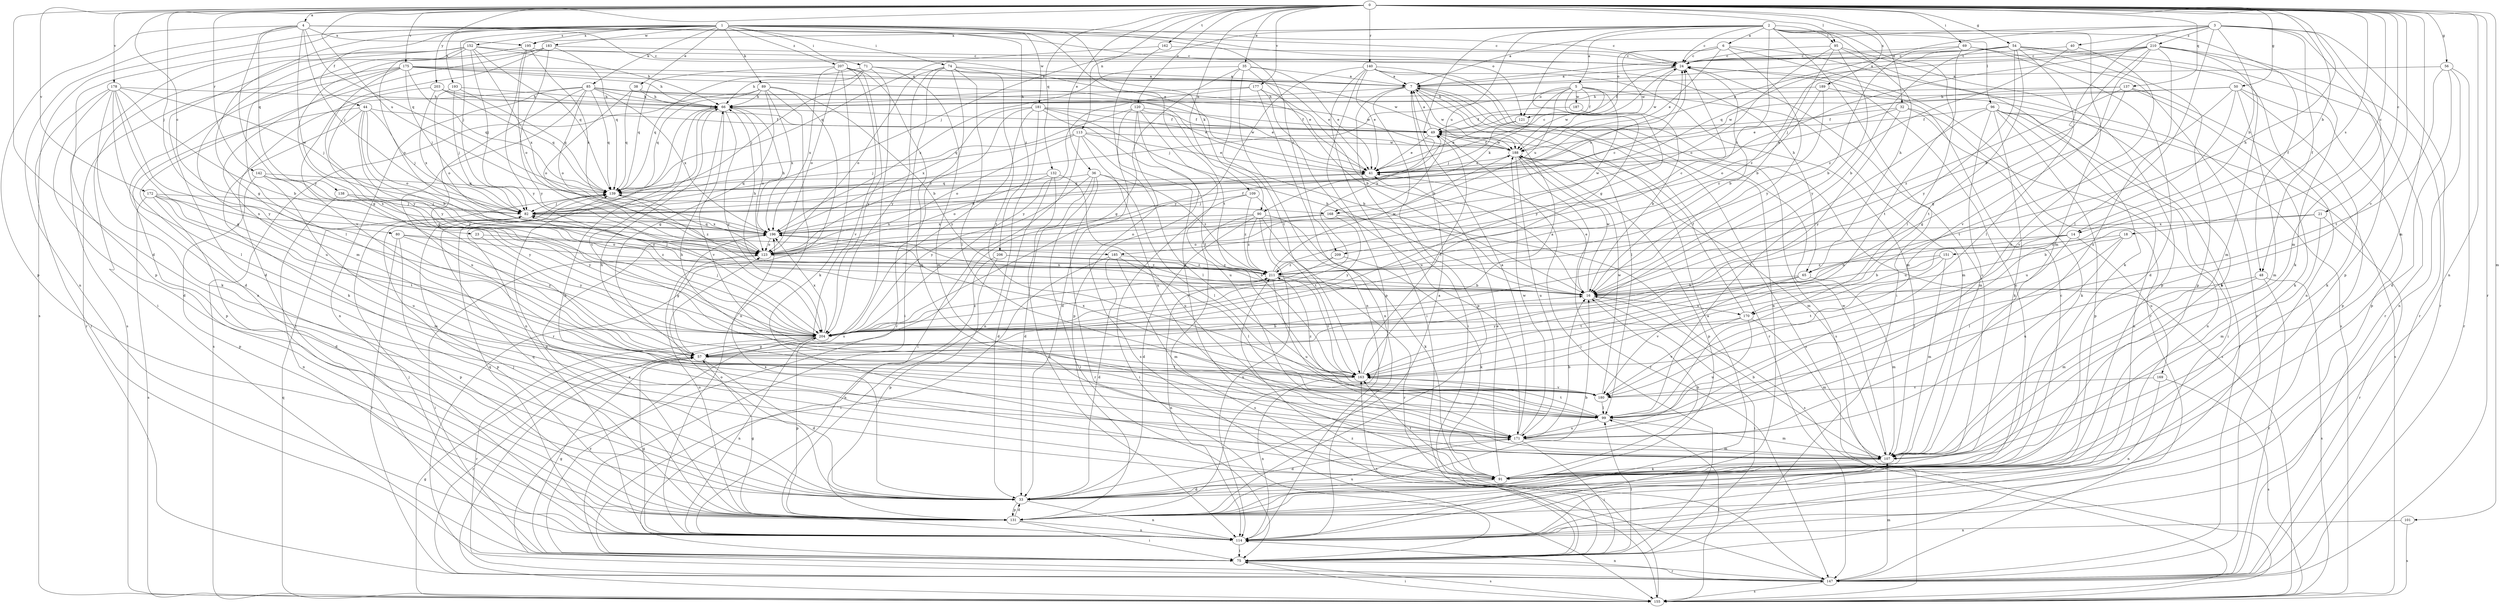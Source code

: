 strict digraph  {
0;
1;
2;
3;
4;
5;
6;
7;
14;
16;
18;
21;
23;
24;
32;
33;
35;
36;
38;
40;
41;
44;
48;
49;
50;
54;
56;
57;
65;
66;
69;
71;
74;
75;
80;
82;
85;
89;
90;
91;
95;
96;
99;
101;
107;
109;
113;
114;
120;
121;
123;
131;
132;
137;
138;
139;
140;
142;
147;
151;
152;
155;
162;
163;
168;
169;
170;
171;
172;
175;
177;
178;
180;
181;
183;
185;
187;
188;
189;
193;
195;
196;
203;
204;
206;
207;
209;
210;
211;
0 -> 4  [label=a];
0 -> 14  [label=b];
0 -> 18  [label=c];
0 -> 21  [label=c];
0 -> 23  [label=c];
0 -> 32  [label=d];
0 -> 33  [label=d];
0 -> 35  [label=e];
0 -> 36  [label=e];
0 -> 50  [label=g];
0 -> 54  [label=g];
0 -> 56  [label=g];
0 -> 65  [label=h];
0 -> 69  [label=i];
0 -> 80  [label=j];
0 -> 95  [label=l];
0 -> 101  [label=m];
0 -> 107  [label=m];
0 -> 109  [label=n];
0 -> 113  [label=n];
0 -> 114  [label=n];
0 -> 120  [label=o];
0 -> 132  [label=q];
0 -> 137  [label=q];
0 -> 140  [label=r];
0 -> 142  [label=r];
0 -> 147  [label=r];
0 -> 151  [label=s];
0 -> 162  [label=t];
0 -> 168  [label=u];
0 -> 172  [label=v];
0 -> 175  [label=v];
0 -> 177  [label=v];
0 -> 178  [label=v];
0 -> 180  [label=v];
0 -> 189  [label=x];
0 -> 203  [label=y];
1 -> 24  [label=c];
1 -> 38  [label=e];
1 -> 44  [label=f];
1 -> 57  [label=g];
1 -> 65  [label=h];
1 -> 71  [label=i];
1 -> 74  [label=i];
1 -> 82  [label=j];
1 -> 85  [label=k];
1 -> 89  [label=k];
1 -> 90  [label=k];
1 -> 131  [label=p];
1 -> 152  [label=s];
1 -> 155  [label=s];
1 -> 163  [label=t];
1 -> 181  [label=w];
1 -> 183  [label=w];
1 -> 193  [label=x];
1 -> 195  [label=x];
1 -> 206  [label=z];
1 -> 207  [label=z];
1 -> 209  [label=z];
2 -> 5  [label=a];
2 -> 6  [label=a];
2 -> 24  [label=c];
2 -> 48  [label=f];
2 -> 57  [label=g];
2 -> 65  [label=h];
2 -> 75  [label=i];
2 -> 82  [label=j];
2 -> 95  [label=l];
2 -> 96  [label=l];
2 -> 99  [label=l];
2 -> 107  [label=m];
2 -> 168  [label=u];
2 -> 195  [label=x];
2 -> 204  [label=y];
2 -> 209  [label=z];
3 -> 7  [label=a];
3 -> 14  [label=b];
3 -> 16  [label=b];
3 -> 40  [label=e];
3 -> 41  [label=e];
3 -> 48  [label=f];
3 -> 99  [label=l];
3 -> 107  [label=m];
3 -> 131  [label=p];
3 -> 147  [label=r];
3 -> 210  [label=z];
4 -> 24  [label=c];
4 -> 41  [label=e];
4 -> 82  [label=j];
4 -> 114  [label=n];
4 -> 121  [label=o];
4 -> 131  [label=p];
4 -> 138  [label=q];
4 -> 139  [label=q];
4 -> 185  [label=w];
4 -> 195  [label=x];
4 -> 204  [label=y];
5 -> 49  [label=f];
5 -> 82  [label=j];
5 -> 90  [label=k];
5 -> 107  [label=m];
5 -> 121  [label=o];
5 -> 168  [label=u];
5 -> 185  [label=w];
5 -> 187  [label=w];
5 -> 188  [label=w];
5 -> 204  [label=y];
6 -> 24  [label=c];
6 -> 41  [label=e];
6 -> 121  [label=o];
6 -> 147  [label=r];
6 -> 155  [label=s];
6 -> 188  [label=w];
6 -> 204  [label=y];
7 -> 66  [label=h];
7 -> 75  [label=i];
7 -> 99  [label=l];
7 -> 131  [label=p];
7 -> 147  [label=r];
7 -> 155  [label=s];
7 -> 188  [label=w];
14 -> 16  [label=b];
14 -> 99  [label=l];
14 -> 123  [label=o];
14 -> 169  [label=u];
14 -> 170  [label=u];
16 -> 41  [label=e];
16 -> 75  [label=i];
16 -> 170  [label=u];
16 -> 188  [label=w];
16 -> 196  [label=x];
18 -> 99  [label=l];
18 -> 123  [label=o];
18 -> 170  [label=u];
18 -> 171  [label=u];
21 -> 16  [label=b];
21 -> 107  [label=m];
21 -> 147  [label=r];
21 -> 196  [label=x];
23 -> 123  [label=o];
23 -> 204  [label=y];
24 -> 7  [label=a];
24 -> 16  [label=b];
24 -> 49  [label=f];
24 -> 188  [label=w];
32 -> 41  [label=e];
32 -> 49  [label=f];
32 -> 91  [label=k];
32 -> 114  [label=n];
32 -> 204  [label=y];
33 -> 7  [label=a];
33 -> 16  [label=b];
33 -> 24  [label=c];
33 -> 114  [label=n];
33 -> 123  [label=o];
33 -> 131  [label=p];
33 -> 139  [label=q];
33 -> 196  [label=x];
35 -> 7  [label=a];
35 -> 16  [label=b];
35 -> 41  [label=e];
35 -> 57  [label=g];
35 -> 114  [label=n];
35 -> 163  [label=t];
35 -> 196  [label=x];
36 -> 33  [label=d];
36 -> 75  [label=i];
36 -> 99  [label=l];
36 -> 139  [label=q];
36 -> 147  [label=r];
36 -> 204  [label=y];
36 -> 211  [label=z];
38 -> 41  [label=e];
38 -> 66  [label=h];
38 -> 123  [label=o];
38 -> 139  [label=q];
40 -> 24  [label=c];
40 -> 171  [label=u];
40 -> 211  [label=z];
41 -> 24  [label=c];
41 -> 139  [label=q];
44 -> 16  [label=b];
44 -> 49  [label=f];
44 -> 82  [label=j];
44 -> 91  [label=k];
44 -> 123  [label=o];
44 -> 131  [label=p];
44 -> 204  [label=y];
48 -> 16  [label=b];
48 -> 107  [label=m];
48 -> 147  [label=r];
48 -> 155  [label=s];
49 -> 7  [label=a];
49 -> 41  [label=e];
49 -> 75  [label=i];
49 -> 188  [label=w];
50 -> 66  [label=h];
50 -> 91  [label=k];
50 -> 107  [label=m];
50 -> 131  [label=p];
50 -> 163  [label=t];
50 -> 180  [label=v];
50 -> 188  [label=w];
54 -> 7  [label=a];
54 -> 16  [label=b];
54 -> 24  [label=c];
54 -> 99  [label=l];
54 -> 114  [label=n];
54 -> 131  [label=p];
54 -> 147  [label=r];
54 -> 163  [label=t];
54 -> 204  [label=y];
54 -> 211  [label=z];
56 -> 7  [label=a];
56 -> 33  [label=d];
56 -> 114  [label=n];
56 -> 147  [label=r];
56 -> 163  [label=t];
57 -> 16  [label=b];
57 -> 33  [label=d];
57 -> 147  [label=r];
57 -> 163  [label=t];
65 -> 16  [label=b];
65 -> 107  [label=m];
65 -> 163  [label=t];
65 -> 180  [label=v];
66 -> 49  [label=f];
66 -> 114  [label=n];
66 -> 123  [label=o];
66 -> 163  [label=t];
66 -> 180  [label=v];
66 -> 204  [label=y];
69 -> 16  [label=b];
69 -> 24  [label=c];
69 -> 33  [label=d];
69 -> 147  [label=r];
69 -> 163  [label=t];
71 -> 7  [label=a];
71 -> 66  [label=h];
71 -> 82  [label=j];
71 -> 107  [label=m];
71 -> 139  [label=q];
71 -> 155  [label=s];
74 -> 7  [label=a];
74 -> 41  [label=e];
74 -> 75  [label=i];
74 -> 99  [label=l];
74 -> 123  [label=o];
74 -> 147  [label=r];
74 -> 163  [label=t];
74 -> 204  [label=y];
75 -> 57  [label=g];
75 -> 99  [label=l];
75 -> 147  [label=r];
75 -> 155  [label=s];
75 -> 163  [label=t];
75 -> 204  [label=y];
80 -> 123  [label=o];
80 -> 131  [label=p];
80 -> 147  [label=r];
80 -> 204  [label=y];
80 -> 211  [label=z];
82 -> 24  [label=c];
82 -> 131  [label=p];
82 -> 196  [label=x];
85 -> 41  [label=e];
85 -> 57  [label=g];
85 -> 66  [label=h];
85 -> 75  [label=i];
85 -> 114  [label=n];
85 -> 123  [label=o];
85 -> 139  [label=q];
85 -> 171  [label=u];
85 -> 188  [label=w];
85 -> 196  [label=x];
89 -> 16  [label=b];
89 -> 57  [label=g];
89 -> 66  [label=h];
89 -> 114  [label=n];
89 -> 139  [label=q];
89 -> 147  [label=r];
89 -> 155  [label=s];
89 -> 196  [label=x];
90 -> 33  [label=d];
90 -> 91  [label=k];
90 -> 114  [label=n];
90 -> 147  [label=r];
90 -> 155  [label=s];
90 -> 196  [label=x];
90 -> 211  [label=z];
91 -> 16  [label=b];
91 -> 24  [label=c];
91 -> 33  [label=d];
91 -> 41  [label=e];
91 -> 66  [label=h];
91 -> 163  [label=t];
95 -> 16  [label=b];
95 -> 24  [label=c];
95 -> 91  [label=k];
95 -> 123  [label=o];
95 -> 131  [label=p];
95 -> 204  [label=y];
96 -> 49  [label=f];
96 -> 75  [label=i];
96 -> 91  [label=k];
96 -> 99  [label=l];
96 -> 107  [label=m];
96 -> 114  [label=n];
96 -> 131  [label=p];
96 -> 147  [label=r];
96 -> 155  [label=s];
99 -> 66  [label=h];
99 -> 107  [label=m];
99 -> 163  [label=t];
99 -> 171  [label=u];
101 -> 114  [label=n];
101 -> 155  [label=s];
107 -> 16  [label=b];
107 -> 91  [label=k];
107 -> 188  [label=w];
109 -> 75  [label=i];
109 -> 82  [label=j];
109 -> 163  [label=t];
109 -> 211  [label=z];
113 -> 41  [label=e];
113 -> 75  [label=i];
113 -> 82  [label=j];
113 -> 99  [label=l];
113 -> 123  [label=o];
113 -> 171  [label=u];
113 -> 188  [label=w];
114 -> 7  [label=a];
114 -> 57  [label=g];
114 -> 75  [label=i];
114 -> 82  [label=j];
114 -> 139  [label=q];
120 -> 16  [label=b];
120 -> 33  [label=d];
120 -> 49  [label=f];
120 -> 131  [label=p];
120 -> 139  [label=q];
120 -> 155  [label=s];
120 -> 171  [label=u];
121 -> 41  [label=e];
121 -> 82  [label=j];
121 -> 155  [label=s];
123 -> 49  [label=f];
123 -> 75  [label=i];
123 -> 139  [label=q];
123 -> 211  [label=z];
131 -> 24  [label=c];
131 -> 33  [label=d];
131 -> 57  [label=g];
131 -> 75  [label=i];
131 -> 82  [label=j];
131 -> 114  [label=n];
131 -> 123  [label=o];
131 -> 139  [label=q];
131 -> 171  [label=u];
131 -> 196  [label=x];
132 -> 33  [label=d];
132 -> 114  [label=n];
132 -> 123  [label=o];
132 -> 139  [label=q];
132 -> 171  [label=u];
137 -> 41  [label=e];
137 -> 57  [label=g];
137 -> 66  [label=h];
137 -> 91  [label=k];
137 -> 131  [label=p];
137 -> 211  [label=z];
138 -> 82  [label=j];
138 -> 114  [label=n];
138 -> 204  [label=y];
139 -> 82  [label=j];
139 -> 211  [label=z];
140 -> 7  [label=a];
140 -> 41  [label=e];
140 -> 75  [label=i];
140 -> 107  [label=m];
140 -> 114  [label=n];
140 -> 131  [label=p];
140 -> 155  [label=s];
140 -> 204  [label=y];
142 -> 131  [label=p];
142 -> 139  [label=q];
142 -> 171  [label=u];
142 -> 196  [label=x];
142 -> 204  [label=y];
147 -> 107  [label=m];
147 -> 114  [label=n];
147 -> 155  [label=s];
151 -> 16  [label=b];
151 -> 107  [label=m];
151 -> 163  [label=t];
151 -> 211  [label=z];
152 -> 24  [label=c];
152 -> 33  [label=d];
152 -> 66  [label=h];
152 -> 75  [label=i];
152 -> 82  [label=j];
152 -> 107  [label=m];
152 -> 123  [label=o];
152 -> 139  [label=q];
152 -> 155  [label=s];
152 -> 196  [label=x];
155 -> 57  [label=g];
155 -> 75  [label=i];
155 -> 99  [label=l];
155 -> 139  [label=q];
155 -> 211  [label=z];
162 -> 24  [label=c];
162 -> 91  [label=k];
162 -> 139  [label=q];
163 -> 7  [label=a];
163 -> 49  [label=f];
163 -> 114  [label=n];
163 -> 180  [label=v];
163 -> 196  [label=x];
168 -> 123  [label=o];
168 -> 155  [label=s];
168 -> 196  [label=x];
168 -> 204  [label=y];
169 -> 114  [label=n];
169 -> 155  [label=s];
169 -> 180  [label=v];
170 -> 49  [label=f];
170 -> 107  [label=m];
170 -> 171  [label=u];
170 -> 180  [label=v];
170 -> 204  [label=y];
171 -> 7  [label=a];
171 -> 16  [label=b];
171 -> 33  [label=d];
171 -> 75  [label=i];
171 -> 107  [label=m];
171 -> 188  [label=w];
172 -> 33  [label=d];
172 -> 82  [label=j];
172 -> 107  [label=m];
172 -> 155  [label=s];
172 -> 163  [label=t];
172 -> 196  [label=x];
175 -> 7  [label=a];
175 -> 33  [label=d];
175 -> 41  [label=e];
175 -> 66  [label=h];
175 -> 82  [label=j];
175 -> 139  [label=q];
175 -> 147  [label=r];
175 -> 171  [label=u];
175 -> 188  [label=w];
175 -> 204  [label=y];
177 -> 16  [label=b];
177 -> 66  [label=h];
177 -> 114  [label=n];
177 -> 171  [label=u];
177 -> 204  [label=y];
178 -> 16  [label=b];
178 -> 33  [label=d];
178 -> 57  [label=g];
178 -> 66  [label=h];
178 -> 75  [label=i];
178 -> 82  [label=j];
178 -> 91  [label=k];
178 -> 99  [label=l];
178 -> 204  [label=y];
180 -> 66  [label=h];
180 -> 99  [label=l];
180 -> 188  [label=w];
180 -> 211  [label=z];
181 -> 16  [label=b];
181 -> 49  [label=f];
181 -> 114  [label=n];
181 -> 123  [label=o];
181 -> 163  [label=t];
181 -> 188  [label=w];
181 -> 196  [label=x];
181 -> 204  [label=y];
183 -> 24  [label=c];
183 -> 57  [label=g];
183 -> 114  [label=n];
183 -> 139  [label=q];
183 -> 180  [label=v];
183 -> 204  [label=y];
185 -> 33  [label=d];
185 -> 75  [label=i];
185 -> 99  [label=l];
185 -> 107  [label=m];
185 -> 211  [label=z];
187 -> 16  [label=b];
187 -> 49  [label=f];
188 -> 41  [label=e];
188 -> 49  [label=f];
188 -> 107  [label=m];
188 -> 131  [label=p];
188 -> 147  [label=r];
188 -> 171  [label=u];
189 -> 66  [label=h];
189 -> 91  [label=k];
189 -> 123  [label=o];
189 -> 211  [label=z];
193 -> 66  [label=h];
193 -> 82  [label=j];
193 -> 123  [label=o];
193 -> 139  [label=q];
195 -> 24  [label=c];
195 -> 99  [label=l];
195 -> 123  [label=o];
195 -> 196  [label=x];
195 -> 204  [label=y];
196 -> 24  [label=c];
196 -> 41  [label=e];
196 -> 57  [label=g];
196 -> 66  [label=h];
196 -> 123  [label=o];
203 -> 49  [label=f];
203 -> 66  [label=h];
203 -> 139  [label=q];
203 -> 196  [label=x];
203 -> 204  [label=y];
204 -> 57  [label=g];
204 -> 82  [label=j];
204 -> 114  [label=n];
204 -> 131  [label=p];
204 -> 147  [label=r];
204 -> 196  [label=x];
204 -> 211  [label=z];
206 -> 16  [label=b];
206 -> 114  [label=n];
206 -> 131  [label=p];
206 -> 211  [label=z];
207 -> 7  [label=a];
207 -> 91  [label=k];
207 -> 107  [label=m];
207 -> 123  [label=o];
207 -> 139  [label=q];
207 -> 180  [label=v];
207 -> 196  [label=x];
207 -> 204  [label=y];
209 -> 91  [label=k];
209 -> 204  [label=y];
209 -> 211  [label=z];
210 -> 7  [label=a];
210 -> 24  [label=c];
210 -> 57  [label=g];
210 -> 82  [label=j];
210 -> 91  [label=k];
210 -> 107  [label=m];
210 -> 139  [label=q];
210 -> 147  [label=r];
210 -> 171  [label=u];
210 -> 180  [label=v];
211 -> 16  [label=b];
211 -> 24  [label=c];
211 -> 66  [label=h];
211 -> 82  [label=j];
211 -> 114  [label=n];
211 -> 163  [label=t];
211 -> 171  [label=u];
211 -> 188  [label=w];
}
